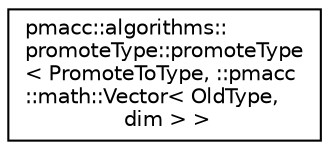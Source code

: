digraph "Graphical Class Hierarchy"
{
 // LATEX_PDF_SIZE
  edge [fontname="Helvetica",fontsize="10",labelfontname="Helvetica",labelfontsize="10"];
  node [fontname="Helvetica",fontsize="10",shape=record];
  rankdir="LR";
  Node0 [label="pmacc::algorithms::\lpromoteType::promoteType\l\< PromoteToType, ::pmacc\l::math::Vector\< OldType,\l dim \> \>",height=0.2,width=0.4,color="black", fillcolor="white", style="filled",URL="$structpmacc_1_1algorithms_1_1promote_type_1_1promote_type_3_01_promote_to_type_00_01_1_1pmacc_1_ef5b46d4551a7134f0ee9e9f6d66ab7f.html",tooltip=" "];
}
